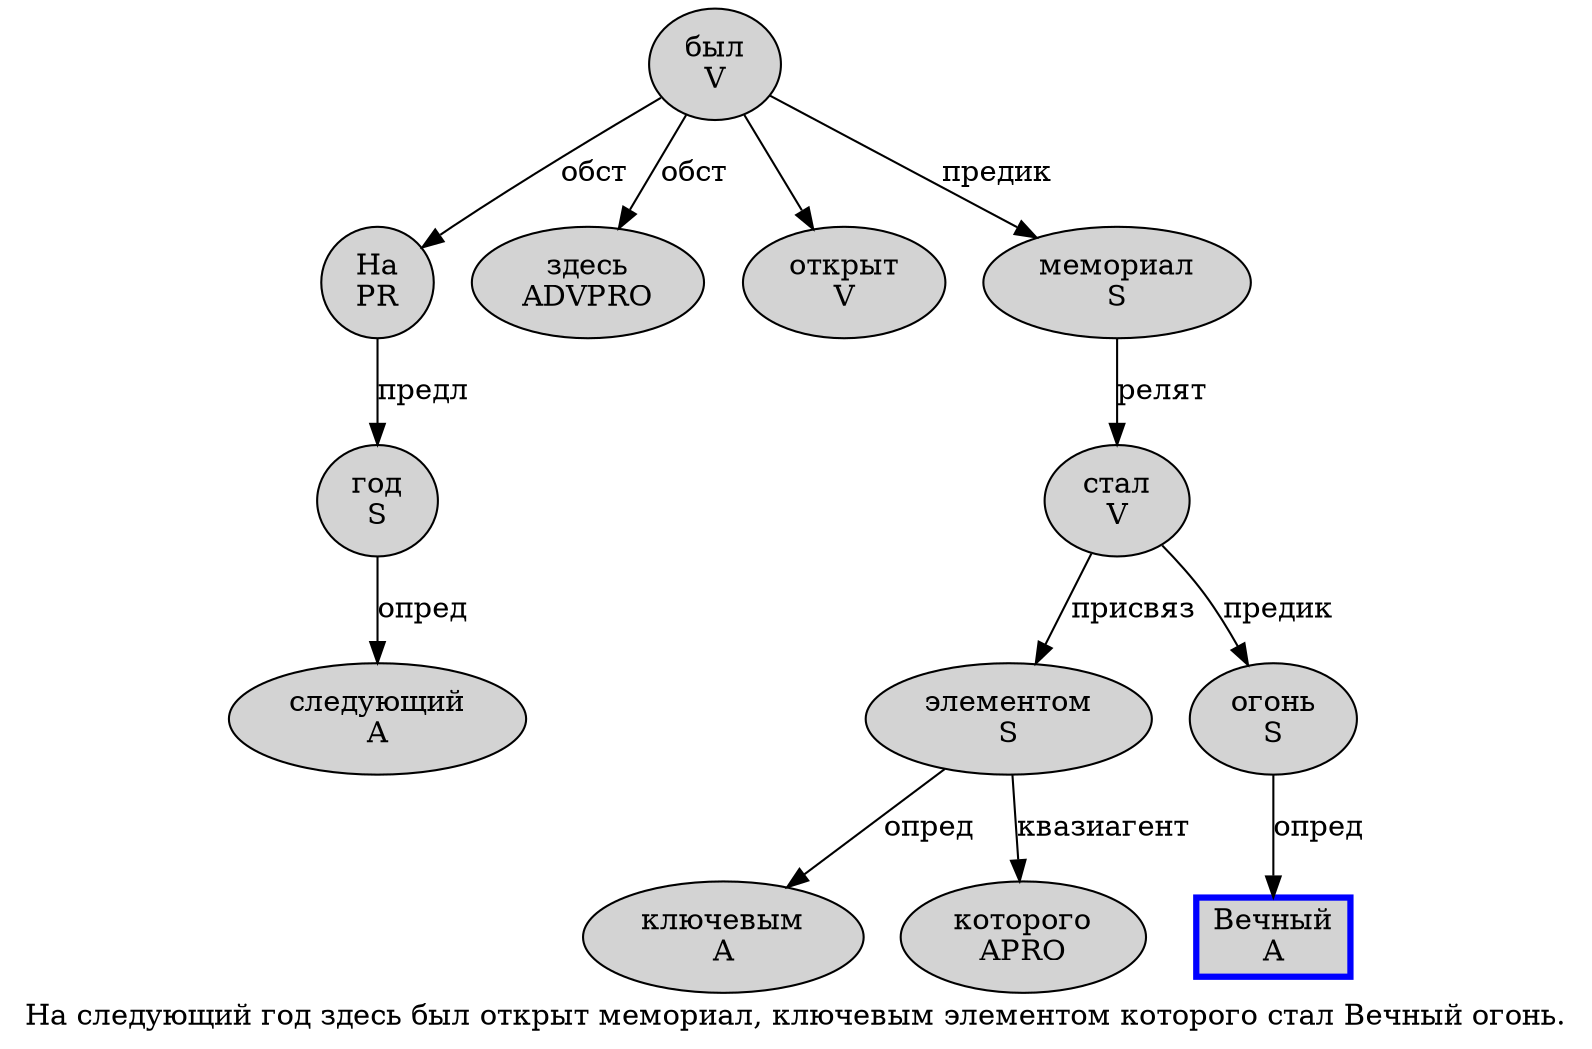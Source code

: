 digraph SENTENCE_1194 {
	graph [label="На следующий год здесь был открыт мемориал, ключевым элементом которого стал Вечный огонь."]
	node [style=filled]
		0 [label="На
PR" color="" fillcolor=lightgray penwidth=1 shape=ellipse]
		1 [label="следующий
A" color="" fillcolor=lightgray penwidth=1 shape=ellipse]
		2 [label="год
S" color="" fillcolor=lightgray penwidth=1 shape=ellipse]
		3 [label="здесь
ADVPRO" color="" fillcolor=lightgray penwidth=1 shape=ellipse]
		4 [label="был
V" color="" fillcolor=lightgray penwidth=1 shape=ellipse]
		5 [label="открыт
V" color="" fillcolor=lightgray penwidth=1 shape=ellipse]
		6 [label="мемориал
S" color="" fillcolor=lightgray penwidth=1 shape=ellipse]
		8 [label="ключевым
A" color="" fillcolor=lightgray penwidth=1 shape=ellipse]
		9 [label="элементом
S" color="" fillcolor=lightgray penwidth=1 shape=ellipse]
		10 [label="которого
APRO" color="" fillcolor=lightgray penwidth=1 shape=ellipse]
		11 [label="стал
V" color="" fillcolor=lightgray penwidth=1 shape=ellipse]
		12 [label="Вечный
A" color=blue fillcolor=lightgray penwidth=3 shape=box]
		13 [label="огонь
S" color="" fillcolor=lightgray penwidth=1 shape=ellipse]
			9 -> 8 [label="опред"]
			9 -> 10 [label="квазиагент"]
			6 -> 11 [label="релят"]
			2 -> 1 [label="опред"]
			4 -> 0 [label="обст"]
			4 -> 3 [label="обст"]
			4 -> 5
			4 -> 6 [label="предик"]
			0 -> 2 [label="предл"]
			13 -> 12 [label="опред"]
			11 -> 9 [label="присвяз"]
			11 -> 13 [label="предик"]
}